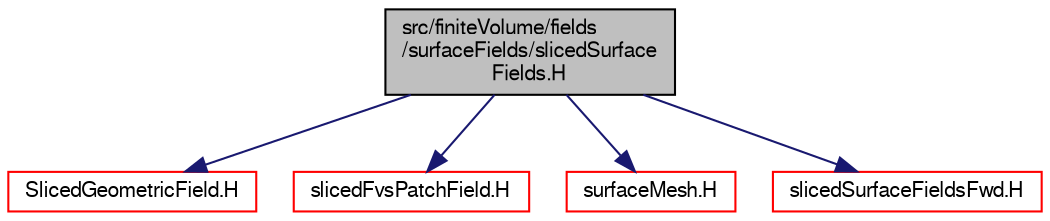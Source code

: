 digraph "src/finiteVolume/fields/surfaceFields/slicedSurfaceFields.H"
{
  bgcolor="transparent";
  edge [fontname="FreeSans",fontsize="10",labelfontname="FreeSans",labelfontsize="10"];
  node [fontname="FreeSans",fontsize="10",shape=record];
  Node0 [label="src/finiteVolume/fields\l/surfaceFields/slicedSurface\lFields.H",height=0.2,width=0.4,color="black", fillcolor="grey75", style="filled", fontcolor="black"];
  Node0 -> Node1 [color="midnightblue",fontsize="10",style="solid",fontname="FreeSans"];
  Node1 [label="SlicedGeometricField.H",height=0.2,width=0.4,color="red",URL="$a09890.html"];
  Node0 -> Node154 [color="midnightblue",fontsize="10",style="solid",fontname="FreeSans"];
  Node154 [label="slicedFvsPatchField.H",height=0.2,width=0.4,color="red",URL="$a02531.html"];
  Node0 -> Node212 [color="midnightblue",fontsize="10",style="solid",fontname="FreeSans"];
  Node212 [label="surfaceMesh.H",height=0.2,width=0.4,color="red",URL="$a04343.html"];
  Node0 -> Node291 [color="midnightblue",fontsize="10",style="solid",fontname="FreeSans"];
  Node291 [label="slicedSurfaceFieldsFwd.H",height=0.2,width=0.4,color="red",URL="$a02729.html"];
}
